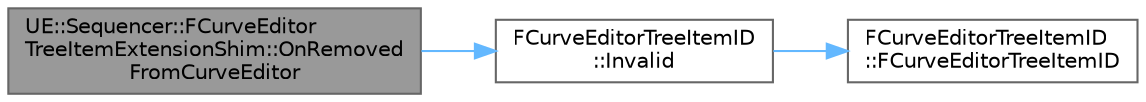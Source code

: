 digraph "UE::Sequencer::FCurveEditorTreeItemExtensionShim::OnRemovedFromCurveEditor"
{
 // INTERACTIVE_SVG=YES
 // LATEX_PDF_SIZE
  bgcolor="transparent";
  edge [fontname=Helvetica,fontsize=10,labelfontname=Helvetica,labelfontsize=10];
  node [fontname=Helvetica,fontsize=10,shape=box,height=0.2,width=0.4];
  rankdir="LR";
  Node1 [id="Node000001",label="UE::Sequencer::FCurveEditor\lTreeItemExtensionShim::OnRemoved\lFromCurveEditor",height=0.2,width=0.4,color="gray40", fillcolor="grey60", style="filled", fontcolor="black",tooltip="Called when this view-model's curve editor item is removed."];
  Node1 -> Node2 [id="edge1_Node000001_Node000002",color="steelblue1",style="solid",tooltip=" "];
  Node2 [id="Node000002",label="FCurveEditorTreeItemID\l::Invalid",height=0.2,width=0.4,color="grey40", fillcolor="white", style="filled",URL="$db/d31/structFCurveEditorTreeItemID.html#a65d8afc21acfab4593ea3b0d4437e950",tooltip=" "];
  Node2 -> Node3 [id="edge2_Node000002_Node000003",color="steelblue1",style="solid",tooltip=" "];
  Node3 [id="Node000003",label="FCurveEditorTreeItemID\l::FCurveEditorTreeItemID",height=0.2,width=0.4,color="grey40", fillcolor="white", style="filled",URL="$db/d31/structFCurveEditorTreeItemID.html#a4f7662260173782202b5e8a608334b41",tooltip=" "];
}
